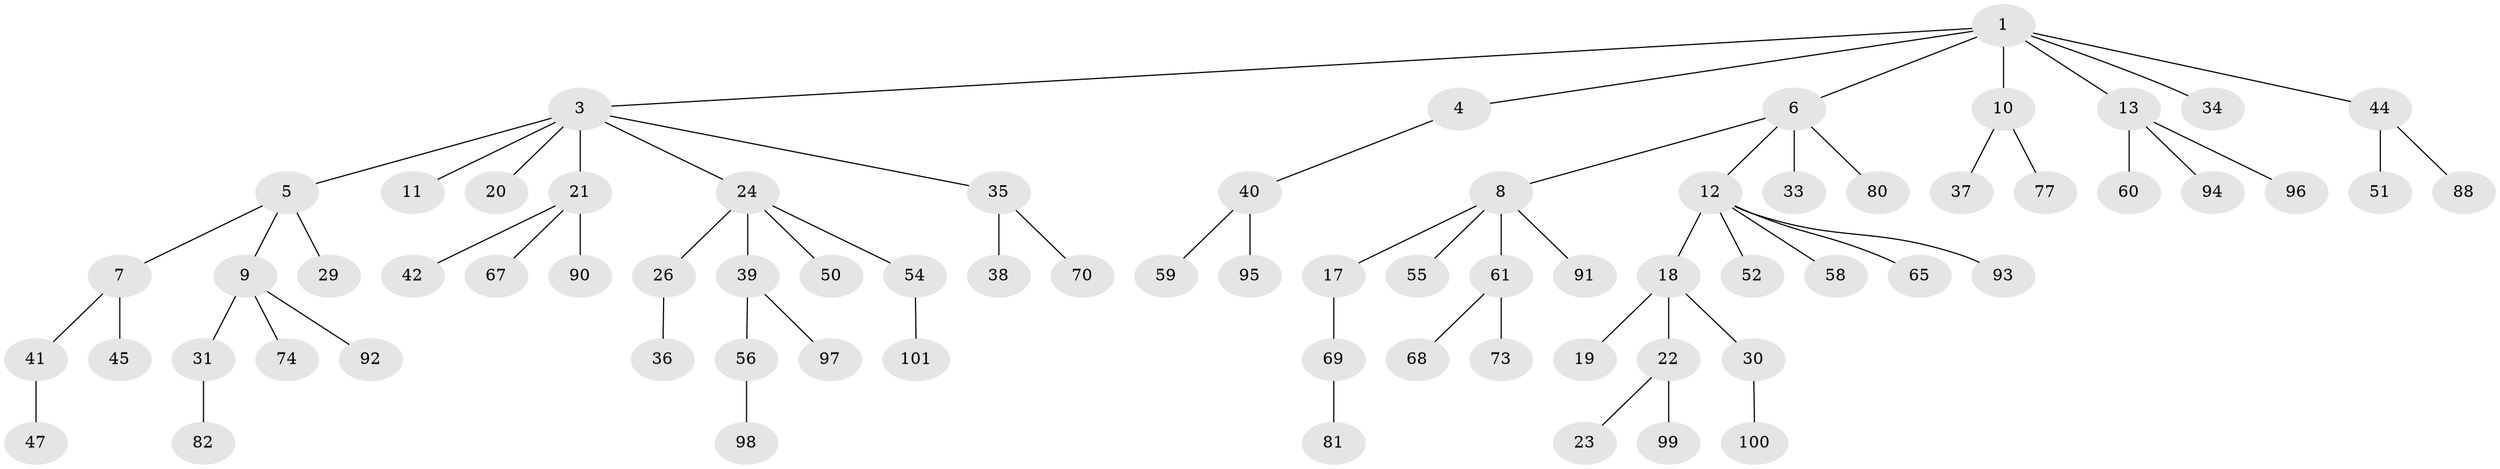 // original degree distribution, {5: 0.0392156862745098, 4: 0.0784313725490196, 7: 0.00980392156862745, 2: 0.21568627450980393, 3: 0.1568627450980392, 1: 0.5}
// Generated by graph-tools (version 1.1) at 2025/19/03/04/25 18:19:05]
// undirected, 71 vertices, 70 edges
graph export_dot {
graph [start="1"]
  node [color=gray90,style=filled];
  1 [super="+2"];
  3;
  4;
  5;
  6;
  7;
  8 [super="+15"];
  9 [super="+53"];
  10;
  11;
  12 [super="+14"];
  13 [super="+16"];
  17;
  18;
  19;
  20;
  21 [super="+27"];
  22;
  23;
  24 [super="+48+25"];
  26;
  29 [super="+87+57"];
  30 [super="+83+49"];
  31;
  33;
  34 [super="+89"];
  35;
  36;
  37 [super="+43"];
  38;
  39 [super="+72"];
  40;
  41;
  42;
  44 [super="+64"];
  45 [super="+86"];
  47 [super="+84"];
  50 [super="+75"];
  51;
  52;
  54 [super="+71"];
  55;
  56;
  58;
  59 [super="+62"];
  60;
  61;
  65;
  67;
  68;
  69;
  70;
  73 [super="+76"];
  74;
  77;
  80;
  81;
  82;
  88;
  90;
  91;
  92;
  93;
  94;
  95;
  96;
  97;
  98;
  99;
  100;
  101;
  1 -- 10;
  1 -- 13;
  1 -- 34;
  1 -- 44;
  1 -- 3;
  1 -- 4;
  1 -- 6;
  3 -- 5;
  3 -- 11;
  3 -- 20;
  3 -- 21;
  3 -- 24;
  3 -- 35;
  4 -- 40;
  5 -- 7;
  5 -- 9;
  5 -- 29;
  6 -- 8;
  6 -- 12;
  6 -- 33;
  6 -- 80;
  7 -- 41;
  7 -- 45;
  8 -- 17;
  8 -- 91;
  8 -- 61;
  8 -- 55;
  9 -- 31;
  9 -- 92;
  9 -- 74;
  10 -- 37;
  10 -- 77;
  12 -- 18;
  12 -- 52;
  12 -- 65;
  12 -- 58;
  12 -- 93;
  13 -- 96;
  13 -- 60;
  13 -- 94;
  17 -- 69;
  18 -- 19;
  18 -- 22;
  18 -- 30;
  21 -- 42;
  21 -- 67;
  21 -- 90;
  22 -- 23;
  22 -- 99;
  24 -- 39;
  24 -- 54;
  24 -- 26;
  24 -- 50;
  26 -- 36;
  30 -- 100;
  31 -- 82;
  35 -- 38;
  35 -- 70;
  39 -- 56;
  39 -- 97;
  40 -- 59;
  40 -- 95;
  41 -- 47;
  44 -- 51;
  44 -- 88;
  54 -- 101;
  56 -- 98;
  61 -- 68;
  61 -- 73;
  69 -- 81;
}
